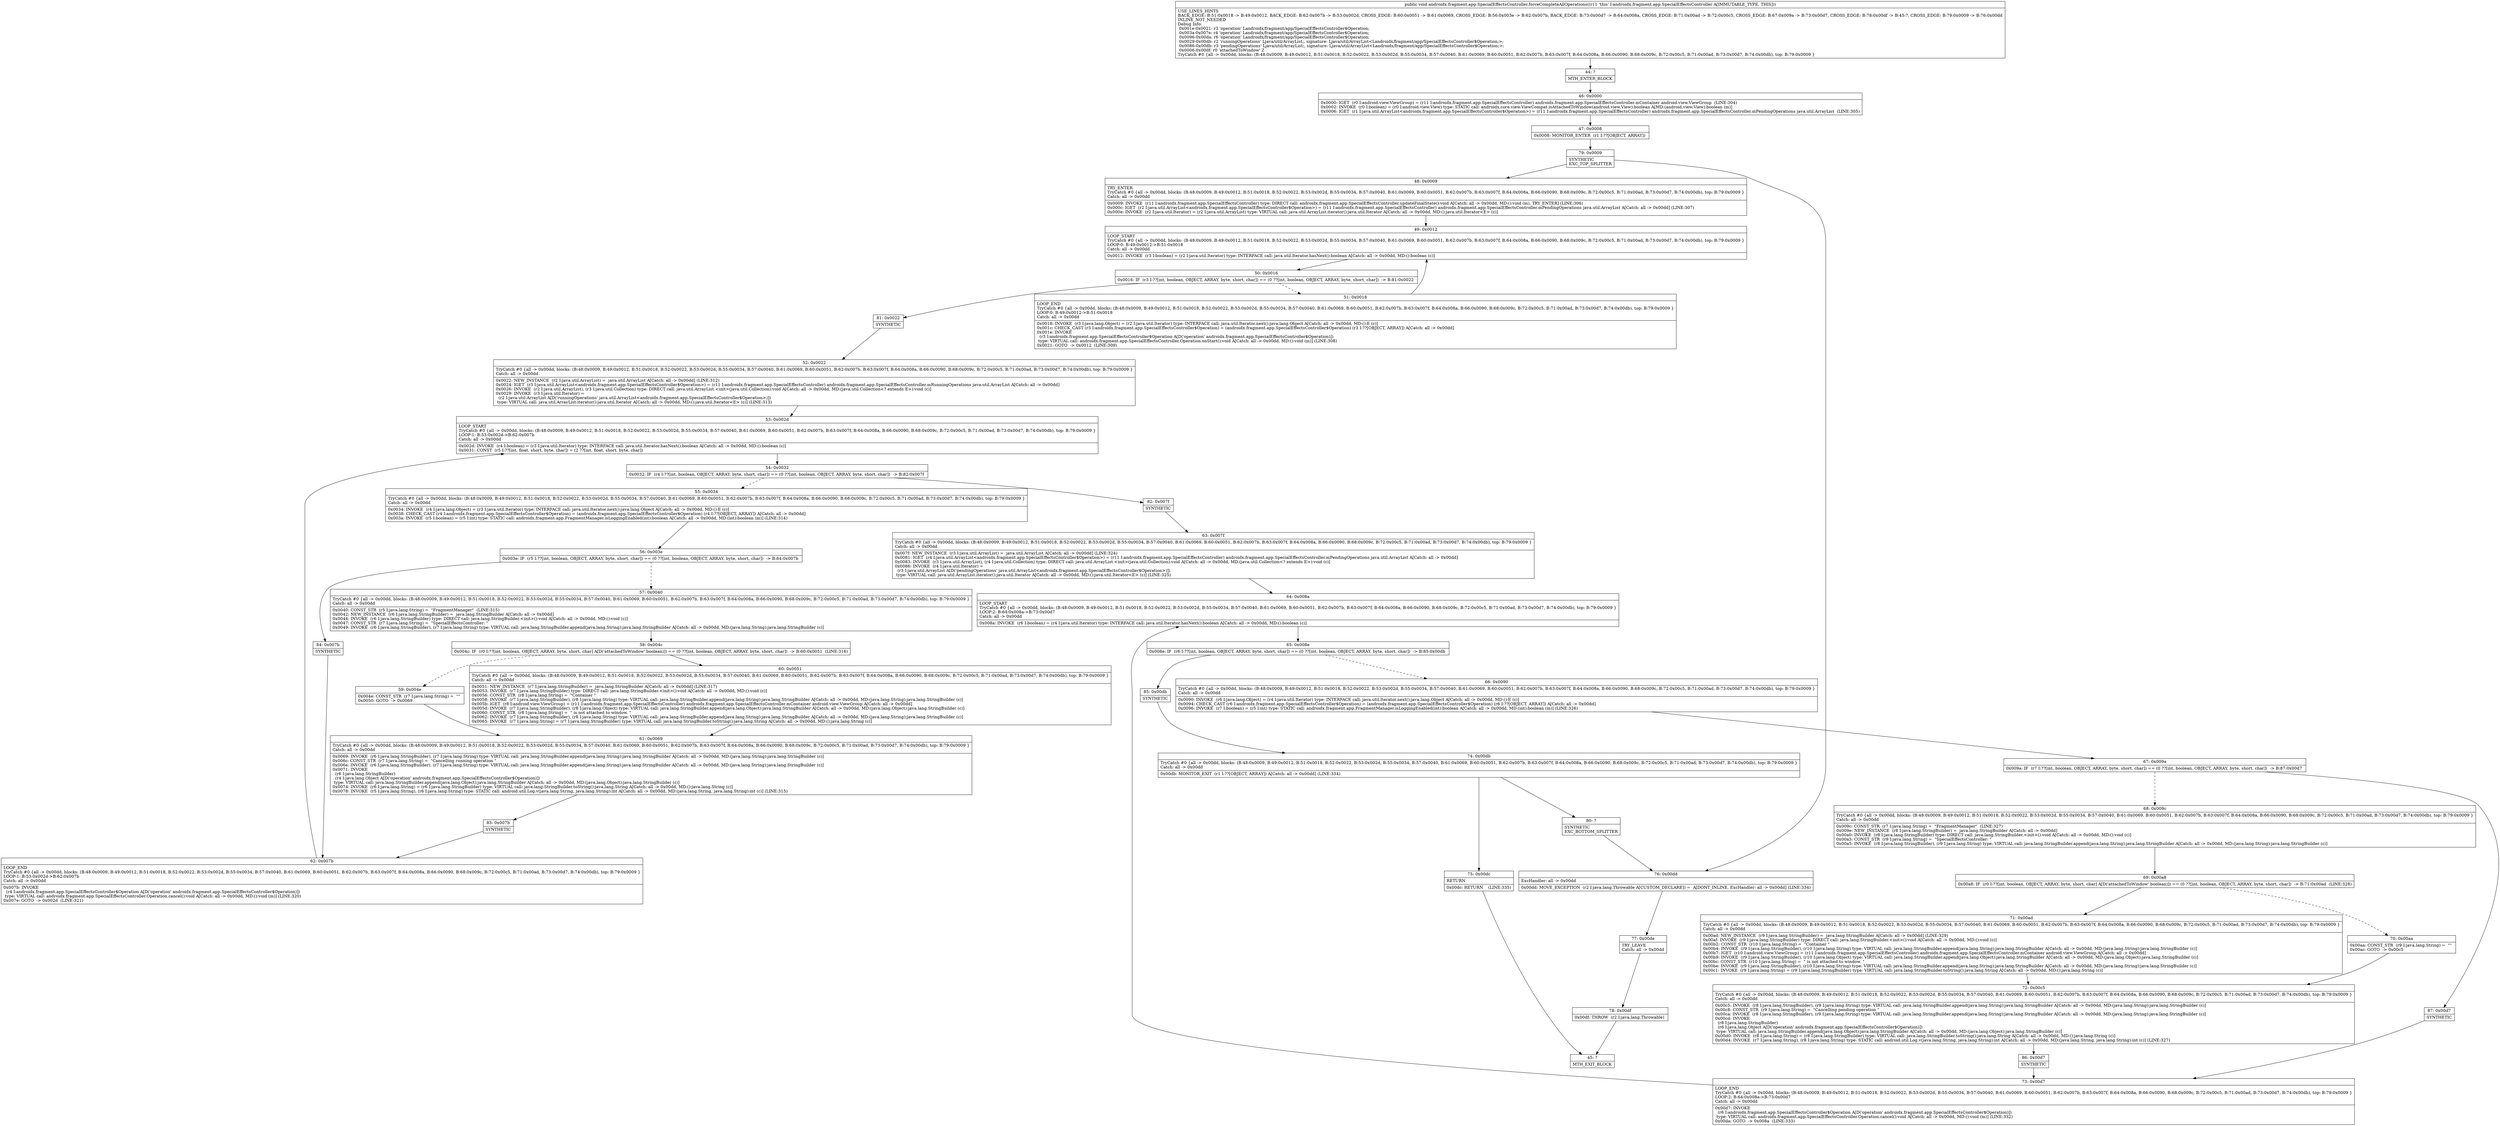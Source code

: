 digraph "CFG forandroidx.fragment.app.SpecialEffectsController.forceCompleteAllOperations()V" {
Node_44 [shape=record,label="{44\:\ ?|MTH_ENTER_BLOCK\l}"];
Node_46 [shape=record,label="{46\:\ 0x0000|0x0000: IGET  (r0 I:android.view.ViewGroup) = (r11 I:androidx.fragment.app.SpecialEffectsController) androidx.fragment.app.SpecialEffectsController.mContainer android.view.ViewGroup  (LINE:304)\l0x0002: INVOKE  (r0 I:boolean) = (r0 I:android.view.View) type: STATIC call: androidx.core.view.ViewCompat.isAttachedToWindow(android.view.View):boolean A[MD:(android.view.View):boolean (m)]\l0x0006: IGET  (r1 I:java.util.ArrayList\<androidx.fragment.app.SpecialEffectsController$Operation\>) = (r11 I:androidx.fragment.app.SpecialEffectsController) androidx.fragment.app.SpecialEffectsController.mPendingOperations java.util.ArrayList  (LINE:305)\l}"];
Node_47 [shape=record,label="{47\:\ 0x0008|0x0008: MONITOR_ENTER  (r1 I:??[OBJECT, ARRAY]) \l}"];
Node_79 [shape=record,label="{79\:\ 0x0009|SYNTHETIC\lEXC_TOP_SPLITTER\l}"];
Node_48 [shape=record,label="{48\:\ 0x0009|TRY_ENTER\lTryCatch #0 \{all \-\> 0x00dd, blocks: (B:48:0x0009, B:49:0x0012, B:51:0x0018, B:52:0x0022, B:53:0x002d, B:55:0x0034, B:57:0x0040, B:61:0x0069, B:60:0x0051, B:62:0x007b, B:63:0x007f, B:64:0x008a, B:66:0x0090, B:68:0x009c, B:72:0x00c5, B:71:0x00ad, B:73:0x00d7, B:74:0x00db), top: B:79:0x0009 \}\lCatch: all \-\> 0x00dd\l|0x0009: INVOKE  (r11 I:androidx.fragment.app.SpecialEffectsController) type: DIRECT call: androidx.fragment.app.SpecialEffectsController.updateFinalState():void A[Catch: all \-\> 0x00dd, MD:():void (m), TRY_ENTER] (LINE:306)\l0x000c: IGET  (r2 I:java.util.ArrayList\<androidx.fragment.app.SpecialEffectsController$Operation\>) = (r11 I:androidx.fragment.app.SpecialEffectsController) androidx.fragment.app.SpecialEffectsController.mPendingOperations java.util.ArrayList A[Catch: all \-\> 0x00dd] (LINE:307)\l0x000e: INVOKE  (r2 I:java.util.Iterator) = (r2 I:java.util.ArrayList) type: VIRTUAL call: java.util.ArrayList.iterator():java.util.Iterator A[Catch: all \-\> 0x00dd, MD:():java.util.Iterator\<E\> (c)]\l}"];
Node_49 [shape=record,label="{49\:\ 0x0012|LOOP_START\lTryCatch #0 \{all \-\> 0x00dd, blocks: (B:48:0x0009, B:49:0x0012, B:51:0x0018, B:52:0x0022, B:53:0x002d, B:55:0x0034, B:57:0x0040, B:61:0x0069, B:60:0x0051, B:62:0x007b, B:63:0x007f, B:64:0x008a, B:66:0x0090, B:68:0x009c, B:72:0x00c5, B:71:0x00ad, B:73:0x00d7, B:74:0x00db), top: B:79:0x0009 \}\lLOOP:0: B:49:0x0012\-\>B:51:0x0018\lCatch: all \-\> 0x00dd\l|0x0012: INVOKE  (r3 I:boolean) = (r2 I:java.util.Iterator) type: INTERFACE call: java.util.Iterator.hasNext():boolean A[Catch: all \-\> 0x00dd, MD:():boolean (c)]\l}"];
Node_50 [shape=record,label="{50\:\ 0x0016|0x0016: IF  (r3 I:??[int, boolean, OBJECT, ARRAY, byte, short, char]) == (0 ??[int, boolean, OBJECT, ARRAY, byte, short, char])  \-\> B:81:0x0022 \l}"];
Node_51 [shape=record,label="{51\:\ 0x0018|LOOP_END\lTryCatch #0 \{all \-\> 0x00dd, blocks: (B:48:0x0009, B:49:0x0012, B:51:0x0018, B:52:0x0022, B:53:0x002d, B:55:0x0034, B:57:0x0040, B:61:0x0069, B:60:0x0051, B:62:0x007b, B:63:0x007f, B:64:0x008a, B:66:0x0090, B:68:0x009c, B:72:0x00c5, B:71:0x00ad, B:73:0x00d7, B:74:0x00db), top: B:79:0x0009 \}\lLOOP:0: B:49:0x0012\-\>B:51:0x0018\lCatch: all \-\> 0x00dd\l|0x0018: INVOKE  (r3 I:java.lang.Object) = (r2 I:java.util.Iterator) type: INTERFACE call: java.util.Iterator.next():java.lang.Object A[Catch: all \-\> 0x00dd, MD:():E (c)]\l0x001c: CHECK_CAST (r3 I:androidx.fragment.app.SpecialEffectsController$Operation) = (androidx.fragment.app.SpecialEffectsController$Operation) (r3 I:??[OBJECT, ARRAY]) A[Catch: all \-\> 0x00dd]\l0x001e: INVOKE  \l  (r3 I:androidx.fragment.app.SpecialEffectsController$Operation A[D('operation' androidx.fragment.app.SpecialEffectsController$Operation)])\l type: VIRTUAL call: androidx.fragment.app.SpecialEffectsController.Operation.onStart():void A[Catch: all \-\> 0x00dd, MD:():void (m)] (LINE:308)\l0x0021: GOTO  \-\> 0x0012  (LINE:309)\l}"];
Node_81 [shape=record,label="{81\:\ 0x0022|SYNTHETIC\l}"];
Node_52 [shape=record,label="{52\:\ 0x0022|TryCatch #0 \{all \-\> 0x00dd, blocks: (B:48:0x0009, B:49:0x0012, B:51:0x0018, B:52:0x0022, B:53:0x002d, B:55:0x0034, B:57:0x0040, B:61:0x0069, B:60:0x0051, B:62:0x007b, B:63:0x007f, B:64:0x008a, B:66:0x0090, B:68:0x009c, B:72:0x00c5, B:71:0x00ad, B:73:0x00d7, B:74:0x00db), top: B:79:0x0009 \}\lCatch: all \-\> 0x00dd\l|0x0022: NEW_INSTANCE  (r2 I:java.util.ArrayList) =  java.util.ArrayList A[Catch: all \-\> 0x00dd] (LINE:312)\l0x0024: IGET  (r3 I:java.util.ArrayList\<androidx.fragment.app.SpecialEffectsController$Operation\>) = (r11 I:androidx.fragment.app.SpecialEffectsController) androidx.fragment.app.SpecialEffectsController.mRunningOperations java.util.ArrayList A[Catch: all \-\> 0x00dd]\l0x0026: INVOKE  (r2 I:java.util.ArrayList), (r3 I:java.util.Collection) type: DIRECT call: java.util.ArrayList.\<init\>(java.util.Collection):void A[Catch: all \-\> 0x00dd, MD:(java.util.Collection\<? extends E\>):void (c)]\l0x0029: INVOKE  (r3 I:java.util.Iterator) = \l  (r2 I:java.util.ArrayList A[D('runningOperations' java.util.ArrayList\<androidx.fragment.app.SpecialEffectsController$Operation\>)])\l type: VIRTUAL call: java.util.ArrayList.iterator():java.util.Iterator A[Catch: all \-\> 0x00dd, MD:():java.util.Iterator\<E\> (c)] (LINE:313)\l}"];
Node_53 [shape=record,label="{53\:\ 0x002d|LOOP_START\lTryCatch #0 \{all \-\> 0x00dd, blocks: (B:48:0x0009, B:49:0x0012, B:51:0x0018, B:52:0x0022, B:53:0x002d, B:55:0x0034, B:57:0x0040, B:61:0x0069, B:60:0x0051, B:62:0x007b, B:63:0x007f, B:64:0x008a, B:66:0x0090, B:68:0x009c, B:72:0x00c5, B:71:0x00ad, B:73:0x00d7, B:74:0x00db), top: B:79:0x0009 \}\lLOOP:1: B:53:0x002d\-\>B:62:0x007b\lCatch: all \-\> 0x00dd\l|0x002d: INVOKE  (r4 I:boolean) = (r3 I:java.util.Iterator) type: INTERFACE call: java.util.Iterator.hasNext():boolean A[Catch: all \-\> 0x00dd, MD:():boolean (c)]\l0x0031: CONST  (r5 I:??[int, float, short, byte, char]) = (2 ??[int, float, short, byte, char]) \l}"];
Node_54 [shape=record,label="{54\:\ 0x0032|0x0032: IF  (r4 I:??[int, boolean, OBJECT, ARRAY, byte, short, char]) == (0 ??[int, boolean, OBJECT, ARRAY, byte, short, char])  \-\> B:82:0x007f \l}"];
Node_55 [shape=record,label="{55\:\ 0x0034|TryCatch #0 \{all \-\> 0x00dd, blocks: (B:48:0x0009, B:49:0x0012, B:51:0x0018, B:52:0x0022, B:53:0x002d, B:55:0x0034, B:57:0x0040, B:61:0x0069, B:60:0x0051, B:62:0x007b, B:63:0x007f, B:64:0x008a, B:66:0x0090, B:68:0x009c, B:72:0x00c5, B:71:0x00ad, B:73:0x00d7, B:74:0x00db), top: B:79:0x0009 \}\lCatch: all \-\> 0x00dd\l|0x0034: INVOKE  (r4 I:java.lang.Object) = (r3 I:java.util.Iterator) type: INTERFACE call: java.util.Iterator.next():java.lang.Object A[Catch: all \-\> 0x00dd, MD:():E (c)]\l0x0038: CHECK_CAST (r4 I:androidx.fragment.app.SpecialEffectsController$Operation) = (androidx.fragment.app.SpecialEffectsController$Operation) (r4 I:??[OBJECT, ARRAY]) A[Catch: all \-\> 0x00dd]\l0x003a: INVOKE  (r5 I:boolean) = (r5 I:int) type: STATIC call: androidx.fragment.app.FragmentManager.isLoggingEnabled(int):boolean A[Catch: all \-\> 0x00dd, MD:(int):boolean (m)] (LINE:314)\l}"];
Node_56 [shape=record,label="{56\:\ 0x003e|0x003e: IF  (r5 I:??[int, boolean, OBJECT, ARRAY, byte, short, char]) == (0 ??[int, boolean, OBJECT, ARRAY, byte, short, char])  \-\> B:84:0x007b \l}"];
Node_57 [shape=record,label="{57\:\ 0x0040|TryCatch #0 \{all \-\> 0x00dd, blocks: (B:48:0x0009, B:49:0x0012, B:51:0x0018, B:52:0x0022, B:53:0x002d, B:55:0x0034, B:57:0x0040, B:61:0x0069, B:60:0x0051, B:62:0x007b, B:63:0x007f, B:64:0x008a, B:66:0x0090, B:68:0x009c, B:72:0x00c5, B:71:0x00ad, B:73:0x00d7, B:74:0x00db), top: B:79:0x0009 \}\lCatch: all \-\> 0x00dd\l|0x0040: CONST_STR  (r5 I:java.lang.String) =  \"FragmentManager\"  (LINE:315)\l0x0042: NEW_INSTANCE  (r6 I:java.lang.StringBuilder) =  java.lang.StringBuilder A[Catch: all \-\> 0x00dd]\l0x0044: INVOKE  (r6 I:java.lang.StringBuilder) type: DIRECT call: java.lang.StringBuilder.\<init\>():void A[Catch: all \-\> 0x00dd, MD:():void (c)]\l0x0047: CONST_STR  (r7 I:java.lang.String) =  \"SpecialEffectsController: \" \l0x0049: INVOKE  (r6 I:java.lang.StringBuilder), (r7 I:java.lang.String) type: VIRTUAL call: java.lang.StringBuilder.append(java.lang.String):java.lang.StringBuilder A[Catch: all \-\> 0x00dd, MD:(java.lang.String):java.lang.StringBuilder (c)]\l}"];
Node_58 [shape=record,label="{58\:\ 0x004c|0x004c: IF  (r0 I:??[int, boolean, OBJECT, ARRAY, byte, short, char] A[D('attachedToWindow' boolean)]) == (0 ??[int, boolean, OBJECT, ARRAY, byte, short, char])  \-\> B:60:0x0051  (LINE:316)\l}"];
Node_59 [shape=record,label="{59\:\ 0x004e|0x004e: CONST_STR  (r7 I:java.lang.String) =  \"\" \l0x0050: GOTO  \-\> 0x0069 \l}"];
Node_61 [shape=record,label="{61\:\ 0x0069|TryCatch #0 \{all \-\> 0x00dd, blocks: (B:48:0x0009, B:49:0x0012, B:51:0x0018, B:52:0x0022, B:53:0x002d, B:55:0x0034, B:57:0x0040, B:61:0x0069, B:60:0x0051, B:62:0x007b, B:63:0x007f, B:64:0x008a, B:66:0x0090, B:68:0x009c, B:72:0x00c5, B:71:0x00ad, B:73:0x00d7, B:74:0x00db), top: B:79:0x0009 \}\lCatch: all \-\> 0x00dd\l|0x0069: INVOKE  (r6 I:java.lang.StringBuilder), (r7 I:java.lang.String) type: VIRTUAL call: java.lang.StringBuilder.append(java.lang.String):java.lang.StringBuilder A[Catch: all \-\> 0x00dd, MD:(java.lang.String):java.lang.StringBuilder (c)]\l0x006c: CONST_STR  (r7 I:java.lang.String) =  \"Cancelling running operation \" \l0x006e: INVOKE  (r6 I:java.lang.StringBuilder), (r7 I:java.lang.String) type: VIRTUAL call: java.lang.StringBuilder.append(java.lang.String):java.lang.StringBuilder A[Catch: all \-\> 0x00dd, MD:(java.lang.String):java.lang.StringBuilder (c)]\l0x0071: INVOKE  \l  (r6 I:java.lang.StringBuilder)\l  (r4 I:java.lang.Object A[D('operation' androidx.fragment.app.SpecialEffectsController$Operation)])\l type: VIRTUAL call: java.lang.StringBuilder.append(java.lang.Object):java.lang.StringBuilder A[Catch: all \-\> 0x00dd, MD:(java.lang.Object):java.lang.StringBuilder (c)]\l0x0074: INVOKE  (r6 I:java.lang.String) = (r6 I:java.lang.StringBuilder) type: VIRTUAL call: java.lang.StringBuilder.toString():java.lang.String A[Catch: all \-\> 0x00dd, MD:():java.lang.String (c)]\l0x0078: INVOKE  (r5 I:java.lang.String), (r6 I:java.lang.String) type: STATIC call: android.util.Log.v(java.lang.String, java.lang.String):int A[Catch: all \-\> 0x00dd, MD:(java.lang.String, java.lang.String):int (c)] (LINE:315)\l}"];
Node_83 [shape=record,label="{83\:\ 0x007b|SYNTHETIC\l}"];
Node_62 [shape=record,label="{62\:\ 0x007b|LOOP_END\lTryCatch #0 \{all \-\> 0x00dd, blocks: (B:48:0x0009, B:49:0x0012, B:51:0x0018, B:52:0x0022, B:53:0x002d, B:55:0x0034, B:57:0x0040, B:61:0x0069, B:60:0x0051, B:62:0x007b, B:63:0x007f, B:64:0x008a, B:66:0x0090, B:68:0x009c, B:72:0x00c5, B:71:0x00ad, B:73:0x00d7, B:74:0x00db), top: B:79:0x0009 \}\lLOOP:1: B:53:0x002d\-\>B:62:0x007b\lCatch: all \-\> 0x00dd\l|0x007b: INVOKE  \l  (r4 I:androidx.fragment.app.SpecialEffectsController$Operation A[D('operation' androidx.fragment.app.SpecialEffectsController$Operation)])\l type: VIRTUAL call: androidx.fragment.app.SpecialEffectsController.Operation.cancel():void A[Catch: all \-\> 0x00dd, MD:():void (m)] (LINE:320)\l0x007e: GOTO  \-\> 0x002d  (LINE:321)\l}"];
Node_60 [shape=record,label="{60\:\ 0x0051|TryCatch #0 \{all \-\> 0x00dd, blocks: (B:48:0x0009, B:49:0x0012, B:51:0x0018, B:52:0x0022, B:53:0x002d, B:55:0x0034, B:57:0x0040, B:61:0x0069, B:60:0x0051, B:62:0x007b, B:63:0x007f, B:64:0x008a, B:66:0x0090, B:68:0x009c, B:72:0x00c5, B:71:0x00ad, B:73:0x00d7, B:74:0x00db), top: B:79:0x0009 \}\lCatch: all \-\> 0x00dd\l|0x0051: NEW_INSTANCE  (r7 I:java.lang.StringBuilder) =  java.lang.StringBuilder A[Catch: all \-\> 0x00dd] (LINE:317)\l0x0053: INVOKE  (r7 I:java.lang.StringBuilder) type: DIRECT call: java.lang.StringBuilder.\<init\>():void A[Catch: all \-\> 0x00dd, MD:():void (c)]\l0x0056: CONST_STR  (r8 I:java.lang.String) =  \"Container \" \l0x0058: INVOKE  (r7 I:java.lang.StringBuilder), (r8 I:java.lang.String) type: VIRTUAL call: java.lang.StringBuilder.append(java.lang.String):java.lang.StringBuilder A[Catch: all \-\> 0x00dd, MD:(java.lang.String):java.lang.StringBuilder (c)]\l0x005b: IGET  (r8 I:android.view.ViewGroup) = (r11 I:androidx.fragment.app.SpecialEffectsController) androidx.fragment.app.SpecialEffectsController.mContainer android.view.ViewGroup A[Catch: all \-\> 0x00dd]\l0x005d: INVOKE  (r7 I:java.lang.StringBuilder), (r8 I:java.lang.Object) type: VIRTUAL call: java.lang.StringBuilder.append(java.lang.Object):java.lang.StringBuilder A[Catch: all \-\> 0x00dd, MD:(java.lang.Object):java.lang.StringBuilder (c)]\l0x0060: CONST_STR  (r8 I:java.lang.String) =  \" is not attached to window. \" \l0x0062: INVOKE  (r7 I:java.lang.StringBuilder), (r8 I:java.lang.String) type: VIRTUAL call: java.lang.StringBuilder.append(java.lang.String):java.lang.StringBuilder A[Catch: all \-\> 0x00dd, MD:(java.lang.String):java.lang.StringBuilder (c)]\l0x0065: INVOKE  (r7 I:java.lang.String) = (r7 I:java.lang.StringBuilder) type: VIRTUAL call: java.lang.StringBuilder.toString():java.lang.String A[Catch: all \-\> 0x00dd, MD:():java.lang.String (c)]\l}"];
Node_84 [shape=record,label="{84\:\ 0x007b|SYNTHETIC\l}"];
Node_82 [shape=record,label="{82\:\ 0x007f|SYNTHETIC\l}"];
Node_63 [shape=record,label="{63\:\ 0x007f|TryCatch #0 \{all \-\> 0x00dd, blocks: (B:48:0x0009, B:49:0x0012, B:51:0x0018, B:52:0x0022, B:53:0x002d, B:55:0x0034, B:57:0x0040, B:61:0x0069, B:60:0x0051, B:62:0x007b, B:63:0x007f, B:64:0x008a, B:66:0x0090, B:68:0x009c, B:72:0x00c5, B:71:0x00ad, B:73:0x00d7, B:74:0x00db), top: B:79:0x0009 \}\lCatch: all \-\> 0x00dd\l|0x007f: NEW_INSTANCE  (r3 I:java.util.ArrayList) =  java.util.ArrayList A[Catch: all \-\> 0x00dd] (LINE:324)\l0x0081: IGET  (r4 I:java.util.ArrayList\<androidx.fragment.app.SpecialEffectsController$Operation\>) = (r11 I:androidx.fragment.app.SpecialEffectsController) androidx.fragment.app.SpecialEffectsController.mPendingOperations java.util.ArrayList A[Catch: all \-\> 0x00dd]\l0x0083: INVOKE  (r3 I:java.util.ArrayList), (r4 I:java.util.Collection) type: DIRECT call: java.util.ArrayList.\<init\>(java.util.Collection):void A[Catch: all \-\> 0x00dd, MD:(java.util.Collection\<? extends E\>):void (c)]\l0x0086: INVOKE  (r4 I:java.util.Iterator) = \l  (r3 I:java.util.ArrayList A[D('pendingOperations' java.util.ArrayList\<androidx.fragment.app.SpecialEffectsController$Operation\>)])\l type: VIRTUAL call: java.util.ArrayList.iterator():java.util.Iterator A[Catch: all \-\> 0x00dd, MD:():java.util.Iterator\<E\> (c)] (LINE:325)\l}"];
Node_64 [shape=record,label="{64\:\ 0x008a|LOOP_START\lTryCatch #0 \{all \-\> 0x00dd, blocks: (B:48:0x0009, B:49:0x0012, B:51:0x0018, B:52:0x0022, B:53:0x002d, B:55:0x0034, B:57:0x0040, B:61:0x0069, B:60:0x0051, B:62:0x007b, B:63:0x007f, B:64:0x008a, B:66:0x0090, B:68:0x009c, B:72:0x00c5, B:71:0x00ad, B:73:0x00d7, B:74:0x00db), top: B:79:0x0009 \}\lLOOP:2: B:64:0x008a\-\>B:73:0x00d7\lCatch: all \-\> 0x00dd\l|0x008a: INVOKE  (r6 I:boolean) = (r4 I:java.util.Iterator) type: INTERFACE call: java.util.Iterator.hasNext():boolean A[Catch: all \-\> 0x00dd, MD:():boolean (c)]\l}"];
Node_65 [shape=record,label="{65\:\ 0x008e|0x008e: IF  (r6 I:??[int, boolean, OBJECT, ARRAY, byte, short, char]) == (0 ??[int, boolean, OBJECT, ARRAY, byte, short, char])  \-\> B:85:0x00db \l}"];
Node_66 [shape=record,label="{66\:\ 0x0090|TryCatch #0 \{all \-\> 0x00dd, blocks: (B:48:0x0009, B:49:0x0012, B:51:0x0018, B:52:0x0022, B:53:0x002d, B:55:0x0034, B:57:0x0040, B:61:0x0069, B:60:0x0051, B:62:0x007b, B:63:0x007f, B:64:0x008a, B:66:0x0090, B:68:0x009c, B:72:0x00c5, B:71:0x00ad, B:73:0x00d7, B:74:0x00db), top: B:79:0x0009 \}\lCatch: all \-\> 0x00dd\l|0x0090: INVOKE  (r6 I:java.lang.Object) = (r4 I:java.util.Iterator) type: INTERFACE call: java.util.Iterator.next():java.lang.Object A[Catch: all \-\> 0x00dd, MD:():E (c)]\l0x0094: CHECK_CAST (r6 I:androidx.fragment.app.SpecialEffectsController$Operation) = (androidx.fragment.app.SpecialEffectsController$Operation) (r6 I:??[OBJECT, ARRAY]) A[Catch: all \-\> 0x00dd]\l0x0096: INVOKE  (r7 I:boolean) = (r5 I:int) type: STATIC call: androidx.fragment.app.FragmentManager.isLoggingEnabled(int):boolean A[Catch: all \-\> 0x00dd, MD:(int):boolean (m)] (LINE:326)\l}"];
Node_67 [shape=record,label="{67\:\ 0x009a|0x009a: IF  (r7 I:??[int, boolean, OBJECT, ARRAY, byte, short, char]) == (0 ??[int, boolean, OBJECT, ARRAY, byte, short, char])  \-\> B:87:0x00d7 \l}"];
Node_68 [shape=record,label="{68\:\ 0x009c|TryCatch #0 \{all \-\> 0x00dd, blocks: (B:48:0x0009, B:49:0x0012, B:51:0x0018, B:52:0x0022, B:53:0x002d, B:55:0x0034, B:57:0x0040, B:61:0x0069, B:60:0x0051, B:62:0x007b, B:63:0x007f, B:64:0x008a, B:66:0x0090, B:68:0x009c, B:72:0x00c5, B:71:0x00ad, B:73:0x00d7, B:74:0x00db), top: B:79:0x0009 \}\lCatch: all \-\> 0x00dd\l|0x009c: CONST_STR  (r7 I:java.lang.String) =  \"FragmentManager\"  (LINE:327)\l0x009e: NEW_INSTANCE  (r8 I:java.lang.StringBuilder) =  java.lang.StringBuilder A[Catch: all \-\> 0x00dd]\l0x00a0: INVOKE  (r8 I:java.lang.StringBuilder) type: DIRECT call: java.lang.StringBuilder.\<init\>():void A[Catch: all \-\> 0x00dd, MD:():void (c)]\l0x00a3: CONST_STR  (r9 I:java.lang.String) =  \"SpecialEffectsController: \" \l0x00a5: INVOKE  (r8 I:java.lang.StringBuilder), (r9 I:java.lang.String) type: VIRTUAL call: java.lang.StringBuilder.append(java.lang.String):java.lang.StringBuilder A[Catch: all \-\> 0x00dd, MD:(java.lang.String):java.lang.StringBuilder (c)]\l}"];
Node_69 [shape=record,label="{69\:\ 0x00a8|0x00a8: IF  (r0 I:??[int, boolean, OBJECT, ARRAY, byte, short, char] A[D('attachedToWindow' boolean)]) == (0 ??[int, boolean, OBJECT, ARRAY, byte, short, char])  \-\> B:71:0x00ad  (LINE:328)\l}"];
Node_70 [shape=record,label="{70\:\ 0x00aa|0x00aa: CONST_STR  (r9 I:java.lang.String) =  \"\" \l0x00ac: GOTO  \-\> 0x00c5 \l}"];
Node_72 [shape=record,label="{72\:\ 0x00c5|TryCatch #0 \{all \-\> 0x00dd, blocks: (B:48:0x0009, B:49:0x0012, B:51:0x0018, B:52:0x0022, B:53:0x002d, B:55:0x0034, B:57:0x0040, B:61:0x0069, B:60:0x0051, B:62:0x007b, B:63:0x007f, B:64:0x008a, B:66:0x0090, B:68:0x009c, B:72:0x00c5, B:71:0x00ad, B:73:0x00d7, B:74:0x00db), top: B:79:0x0009 \}\lCatch: all \-\> 0x00dd\l|0x00c5: INVOKE  (r8 I:java.lang.StringBuilder), (r9 I:java.lang.String) type: VIRTUAL call: java.lang.StringBuilder.append(java.lang.String):java.lang.StringBuilder A[Catch: all \-\> 0x00dd, MD:(java.lang.String):java.lang.StringBuilder (c)]\l0x00c8: CONST_STR  (r9 I:java.lang.String) =  \"Cancelling pending operation \" \l0x00ca: INVOKE  (r8 I:java.lang.StringBuilder), (r9 I:java.lang.String) type: VIRTUAL call: java.lang.StringBuilder.append(java.lang.String):java.lang.StringBuilder A[Catch: all \-\> 0x00dd, MD:(java.lang.String):java.lang.StringBuilder (c)]\l0x00cd: INVOKE  \l  (r8 I:java.lang.StringBuilder)\l  (r6 I:java.lang.Object A[D('operation' androidx.fragment.app.SpecialEffectsController$Operation)])\l type: VIRTUAL call: java.lang.StringBuilder.append(java.lang.Object):java.lang.StringBuilder A[Catch: all \-\> 0x00dd, MD:(java.lang.Object):java.lang.StringBuilder (c)]\l0x00d0: INVOKE  (r8 I:java.lang.String) = (r8 I:java.lang.StringBuilder) type: VIRTUAL call: java.lang.StringBuilder.toString():java.lang.String A[Catch: all \-\> 0x00dd, MD:():java.lang.String (c)]\l0x00d4: INVOKE  (r7 I:java.lang.String), (r8 I:java.lang.String) type: STATIC call: android.util.Log.v(java.lang.String, java.lang.String):int A[Catch: all \-\> 0x00dd, MD:(java.lang.String, java.lang.String):int (c)] (LINE:327)\l}"];
Node_86 [shape=record,label="{86\:\ 0x00d7|SYNTHETIC\l}"];
Node_73 [shape=record,label="{73\:\ 0x00d7|LOOP_END\lTryCatch #0 \{all \-\> 0x00dd, blocks: (B:48:0x0009, B:49:0x0012, B:51:0x0018, B:52:0x0022, B:53:0x002d, B:55:0x0034, B:57:0x0040, B:61:0x0069, B:60:0x0051, B:62:0x007b, B:63:0x007f, B:64:0x008a, B:66:0x0090, B:68:0x009c, B:72:0x00c5, B:71:0x00ad, B:73:0x00d7, B:74:0x00db), top: B:79:0x0009 \}\lLOOP:2: B:64:0x008a\-\>B:73:0x00d7\lCatch: all \-\> 0x00dd\l|0x00d7: INVOKE  \l  (r6 I:androidx.fragment.app.SpecialEffectsController$Operation A[D('operation' androidx.fragment.app.SpecialEffectsController$Operation)])\l type: VIRTUAL call: androidx.fragment.app.SpecialEffectsController.Operation.cancel():void A[Catch: all \-\> 0x00dd, MD:():void (m)] (LINE:332)\l0x00da: GOTO  \-\> 0x008a  (LINE:333)\l}"];
Node_71 [shape=record,label="{71\:\ 0x00ad|TryCatch #0 \{all \-\> 0x00dd, blocks: (B:48:0x0009, B:49:0x0012, B:51:0x0018, B:52:0x0022, B:53:0x002d, B:55:0x0034, B:57:0x0040, B:61:0x0069, B:60:0x0051, B:62:0x007b, B:63:0x007f, B:64:0x008a, B:66:0x0090, B:68:0x009c, B:72:0x00c5, B:71:0x00ad, B:73:0x00d7, B:74:0x00db), top: B:79:0x0009 \}\lCatch: all \-\> 0x00dd\l|0x00ad: NEW_INSTANCE  (r9 I:java.lang.StringBuilder) =  java.lang.StringBuilder A[Catch: all \-\> 0x00dd] (LINE:329)\l0x00af: INVOKE  (r9 I:java.lang.StringBuilder) type: DIRECT call: java.lang.StringBuilder.\<init\>():void A[Catch: all \-\> 0x00dd, MD:():void (c)]\l0x00b2: CONST_STR  (r10 I:java.lang.String) =  \"Container \" \l0x00b4: INVOKE  (r9 I:java.lang.StringBuilder), (r10 I:java.lang.String) type: VIRTUAL call: java.lang.StringBuilder.append(java.lang.String):java.lang.StringBuilder A[Catch: all \-\> 0x00dd, MD:(java.lang.String):java.lang.StringBuilder (c)]\l0x00b7: IGET  (r10 I:android.view.ViewGroup) = (r11 I:androidx.fragment.app.SpecialEffectsController) androidx.fragment.app.SpecialEffectsController.mContainer android.view.ViewGroup A[Catch: all \-\> 0x00dd]\l0x00b9: INVOKE  (r9 I:java.lang.StringBuilder), (r10 I:java.lang.Object) type: VIRTUAL call: java.lang.StringBuilder.append(java.lang.Object):java.lang.StringBuilder A[Catch: all \-\> 0x00dd, MD:(java.lang.Object):java.lang.StringBuilder (c)]\l0x00bc: CONST_STR  (r10 I:java.lang.String) =  \" is not attached to window. \" \l0x00be: INVOKE  (r9 I:java.lang.StringBuilder), (r10 I:java.lang.String) type: VIRTUAL call: java.lang.StringBuilder.append(java.lang.String):java.lang.StringBuilder A[Catch: all \-\> 0x00dd, MD:(java.lang.String):java.lang.StringBuilder (c)]\l0x00c1: INVOKE  (r9 I:java.lang.String) = (r9 I:java.lang.StringBuilder) type: VIRTUAL call: java.lang.StringBuilder.toString():java.lang.String A[Catch: all \-\> 0x00dd, MD:():java.lang.String (c)]\l}"];
Node_87 [shape=record,label="{87\:\ 0x00d7|SYNTHETIC\l}"];
Node_85 [shape=record,label="{85\:\ 0x00db|SYNTHETIC\l}"];
Node_74 [shape=record,label="{74\:\ 0x00db|TryCatch #0 \{all \-\> 0x00dd, blocks: (B:48:0x0009, B:49:0x0012, B:51:0x0018, B:52:0x0022, B:53:0x002d, B:55:0x0034, B:57:0x0040, B:61:0x0069, B:60:0x0051, B:62:0x007b, B:63:0x007f, B:64:0x008a, B:66:0x0090, B:68:0x009c, B:72:0x00c5, B:71:0x00ad, B:73:0x00d7, B:74:0x00db), top: B:79:0x0009 \}\lCatch: all \-\> 0x00dd\l|0x00db: MONITOR_EXIT  (r1 I:??[OBJECT, ARRAY]) A[Catch: all \-\> 0x00dd] (LINE:334)\l}"];
Node_75 [shape=record,label="{75\:\ 0x00dc|RETURN\l|0x00dc: RETURN    (LINE:335)\l}"];
Node_45 [shape=record,label="{45\:\ ?|MTH_EXIT_BLOCK\l}"];
Node_80 [shape=record,label="{80\:\ ?|SYNTHETIC\lEXC_BOTTOM_SPLITTER\l}"];
Node_76 [shape=record,label="{76\:\ 0x00dd|ExcHandler: all \-\> 0x00dd\l|0x00dd: MOVE_EXCEPTION  (r2 I:java.lang.Throwable A[CUSTOM_DECLARE]) =  A[DONT_INLINE, ExcHandler: all \-\> 0x00dd] (LINE:334)\l}"];
Node_77 [shape=record,label="{77\:\ 0x00de|TRY_LEAVE\lCatch: all \-\> 0x00dd\l}"];
Node_78 [shape=record,label="{78\:\ 0x00df|0x00df: THROW  (r2 I:java.lang.Throwable) \l}"];
MethodNode[shape=record,label="{public void androidx.fragment.app.SpecialEffectsController.forceCompleteAllOperations((r11 'this' I:androidx.fragment.app.SpecialEffectsController A[IMMUTABLE_TYPE, THIS]))  | USE_LINES_HINTS\lBACK_EDGE: B:51:0x0018 \-\> B:49:0x0012, BACK_EDGE: B:62:0x007b \-\> B:53:0x002d, CROSS_EDGE: B:60:0x0051 \-\> B:61:0x0069, CROSS_EDGE: B:56:0x003e \-\> B:62:0x007b, BACK_EDGE: B:73:0x00d7 \-\> B:64:0x008a, CROSS_EDGE: B:71:0x00ad \-\> B:72:0x00c5, CROSS_EDGE: B:67:0x009a \-\> B:73:0x00d7, CROSS_EDGE: B:78:0x00df \-\> B:45:?, CROSS_EDGE: B:79:0x0009 \-\> B:76:0x00dd\lINLINE_NOT_NEEDED\lDebug Info:\l  0x001e\-0x0021: r3 'operation' Landroidx\/fragment\/app\/SpecialEffectsController$Operation;\l  0x003a\-0x007e: r4 'operation' Landroidx\/fragment\/app\/SpecialEffectsController$Operation;\l  0x0096\-0x00da: r6 'operation' Landroidx\/fragment\/app\/SpecialEffectsController$Operation;\l  0x0029\-0x00db: r2 'runningOperations' Ljava\/util\/ArrayList;, signature: Ljava\/util\/ArrayList\<Landroidx\/fragment\/app\/SpecialEffectsController$Operation;\>;\l  0x0086\-0x00db: r3 'pendingOperations' Ljava\/util\/ArrayList;, signature: Ljava\/util\/ArrayList\<Landroidx\/fragment\/app\/SpecialEffectsController$Operation;\>;\l  0x0006\-0x00df: r0 'attachedToWindow' Z\lTryCatch #0 \{all \-\> 0x00dd, blocks: (B:48:0x0009, B:49:0x0012, B:51:0x0018, B:52:0x0022, B:53:0x002d, B:55:0x0034, B:57:0x0040, B:61:0x0069, B:60:0x0051, B:62:0x007b, B:63:0x007f, B:64:0x008a, B:66:0x0090, B:68:0x009c, B:72:0x00c5, B:71:0x00ad, B:73:0x00d7, B:74:0x00db), top: B:79:0x0009 \}\l}"];
MethodNode -> Node_44;Node_44 -> Node_46;
Node_46 -> Node_47;
Node_47 -> Node_79;
Node_79 -> Node_48;
Node_79 -> Node_76;
Node_48 -> Node_49;
Node_49 -> Node_50;
Node_50 -> Node_51[style=dashed];
Node_50 -> Node_81;
Node_51 -> Node_49;
Node_81 -> Node_52;
Node_52 -> Node_53;
Node_53 -> Node_54;
Node_54 -> Node_55[style=dashed];
Node_54 -> Node_82;
Node_55 -> Node_56;
Node_56 -> Node_57[style=dashed];
Node_56 -> Node_84;
Node_57 -> Node_58;
Node_58 -> Node_59[style=dashed];
Node_58 -> Node_60;
Node_59 -> Node_61;
Node_61 -> Node_83;
Node_83 -> Node_62;
Node_62 -> Node_53;
Node_60 -> Node_61;
Node_84 -> Node_62;
Node_82 -> Node_63;
Node_63 -> Node_64;
Node_64 -> Node_65;
Node_65 -> Node_66[style=dashed];
Node_65 -> Node_85;
Node_66 -> Node_67;
Node_67 -> Node_68[style=dashed];
Node_67 -> Node_87;
Node_68 -> Node_69;
Node_69 -> Node_70[style=dashed];
Node_69 -> Node_71;
Node_70 -> Node_72;
Node_72 -> Node_86;
Node_86 -> Node_73;
Node_73 -> Node_64;
Node_71 -> Node_72;
Node_87 -> Node_73;
Node_85 -> Node_74;
Node_74 -> Node_75;
Node_74 -> Node_80;
Node_75 -> Node_45;
Node_80 -> Node_76;
Node_76 -> Node_77;
Node_77 -> Node_78;
Node_78 -> Node_45;
}

